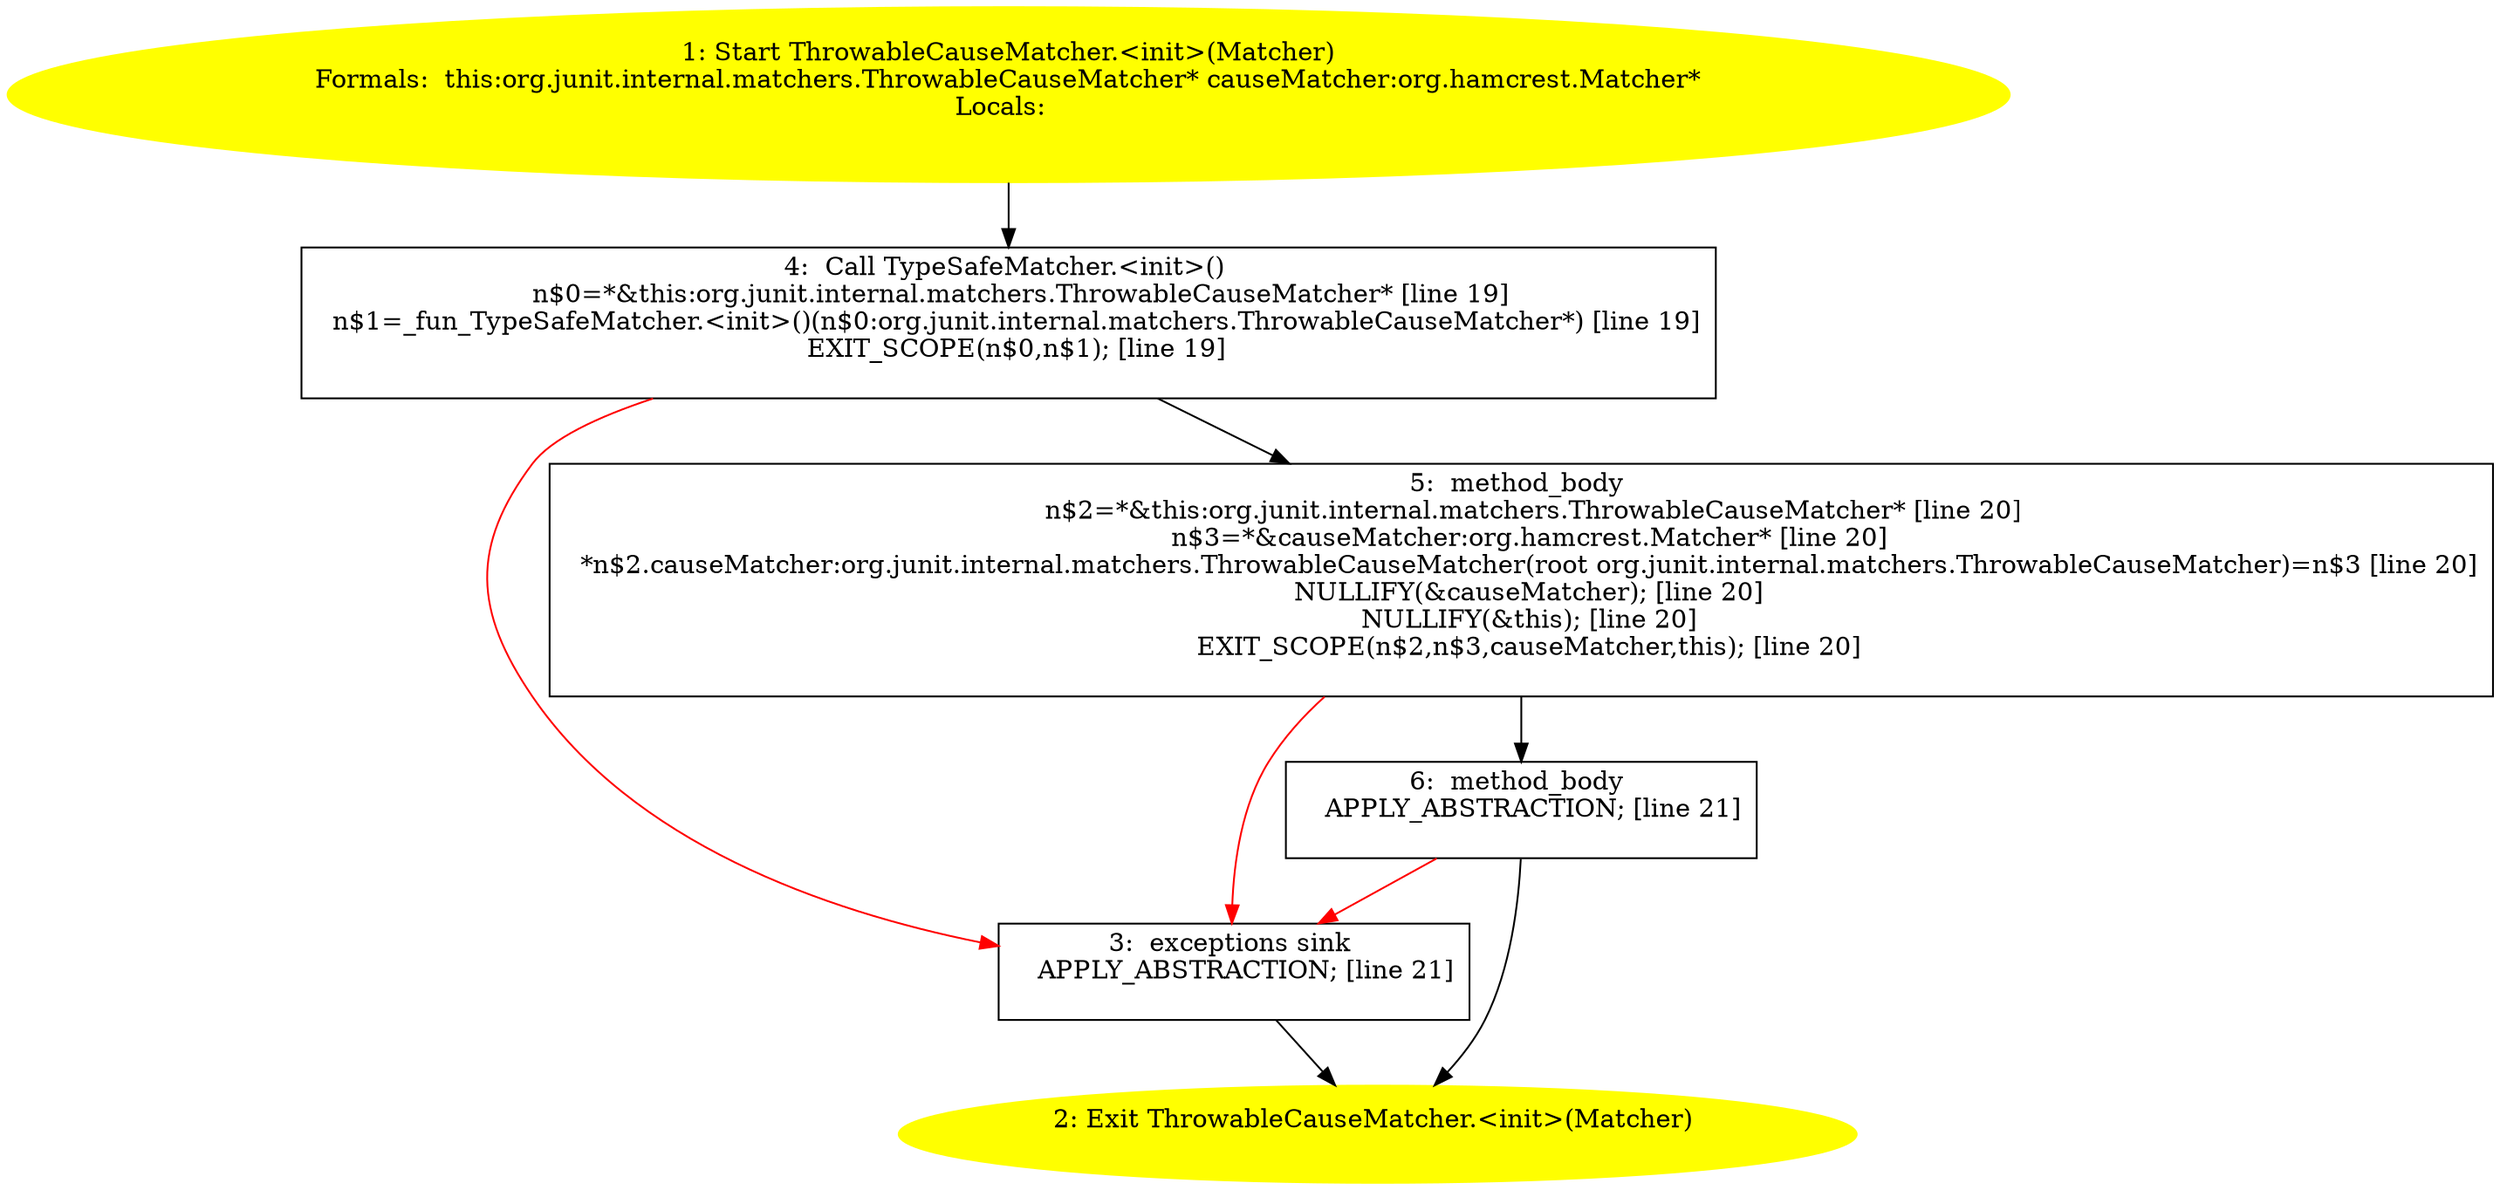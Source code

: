 /* @generated */
digraph cfg {
"org.junit.internal.matchers.ThrowableCauseMatcher.<init>(org.hamcrest.Matcher).ab28c6ce88f7b5f3b1f73950644e0692_1" [label="1: Start ThrowableCauseMatcher.<init>(Matcher)\nFormals:  this:org.junit.internal.matchers.ThrowableCauseMatcher* causeMatcher:org.hamcrest.Matcher*\nLocals:  \n  " color=yellow style=filled]
	

	 "org.junit.internal.matchers.ThrowableCauseMatcher.<init>(org.hamcrest.Matcher).ab28c6ce88f7b5f3b1f73950644e0692_1" -> "org.junit.internal.matchers.ThrowableCauseMatcher.<init>(org.hamcrest.Matcher).ab28c6ce88f7b5f3b1f73950644e0692_4" ;
"org.junit.internal.matchers.ThrowableCauseMatcher.<init>(org.hamcrest.Matcher).ab28c6ce88f7b5f3b1f73950644e0692_2" [label="2: Exit ThrowableCauseMatcher.<init>(Matcher) \n  " color=yellow style=filled]
	

"org.junit.internal.matchers.ThrowableCauseMatcher.<init>(org.hamcrest.Matcher).ab28c6ce88f7b5f3b1f73950644e0692_3" [label="3:  exceptions sink \n   APPLY_ABSTRACTION; [line 21]\n " shape="box"]
	

	 "org.junit.internal.matchers.ThrowableCauseMatcher.<init>(org.hamcrest.Matcher).ab28c6ce88f7b5f3b1f73950644e0692_3" -> "org.junit.internal.matchers.ThrowableCauseMatcher.<init>(org.hamcrest.Matcher).ab28c6ce88f7b5f3b1f73950644e0692_2" ;
"org.junit.internal.matchers.ThrowableCauseMatcher.<init>(org.hamcrest.Matcher).ab28c6ce88f7b5f3b1f73950644e0692_4" [label="4:  Call TypeSafeMatcher.<init>() \n   n$0=*&this:org.junit.internal.matchers.ThrowableCauseMatcher* [line 19]\n  n$1=_fun_TypeSafeMatcher.<init>()(n$0:org.junit.internal.matchers.ThrowableCauseMatcher*) [line 19]\n  EXIT_SCOPE(n$0,n$1); [line 19]\n " shape="box"]
	

	 "org.junit.internal.matchers.ThrowableCauseMatcher.<init>(org.hamcrest.Matcher).ab28c6ce88f7b5f3b1f73950644e0692_4" -> "org.junit.internal.matchers.ThrowableCauseMatcher.<init>(org.hamcrest.Matcher).ab28c6ce88f7b5f3b1f73950644e0692_5" ;
	 "org.junit.internal.matchers.ThrowableCauseMatcher.<init>(org.hamcrest.Matcher).ab28c6ce88f7b5f3b1f73950644e0692_4" -> "org.junit.internal.matchers.ThrowableCauseMatcher.<init>(org.hamcrest.Matcher).ab28c6ce88f7b5f3b1f73950644e0692_3" [color="red" ];
"org.junit.internal.matchers.ThrowableCauseMatcher.<init>(org.hamcrest.Matcher).ab28c6ce88f7b5f3b1f73950644e0692_5" [label="5:  method_body \n   n$2=*&this:org.junit.internal.matchers.ThrowableCauseMatcher* [line 20]\n  n$3=*&causeMatcher:org.hamcrest.Matcher* [line 20]\n  *n$2.causeMatcher:org.junit.internal.matchers.ThrowableCauseMatcher(root org.junit.internal.matchers.ThrowableCauseMatcher)=n$3 [line 20]\n  NULLIFY(&causeMatcher); [line 20]\n  NULLIFY(&this); [line 20]\n  EXIT_SCOPE(n$2,n$3,causeMatcher,this); [line 20]\n " shape="box"]
	

	 "org.junit.internal.matchers.ThrowableCauseMatcher.<init>(org.hamcrest.Matcher).ab28c6ce88f7b5f3b1f73950644e0692_5" -> "org.junit.internal.matchers.ThrowableCauseMatcher.<init>(org.hamcrest.Matcher).ab28c6ce88f7b5f3b1f73950644e0692_6" ;
	 "org.junit.internal.matchers.ThrowableCauseMatcher.<init>(org.hamcrest.Matcher).ab28c6ce88f7b5f3b1f73950644e0692_5" -> "org.junit.internal.matchers.ThrowableCauseMatcher.<init>(org.hamcrest.Matcher).ab28c6ce88f7b5f3b1f73950644e0692_3" [color="red" ];
"org.junit.internal.matchers.ThrowableCauseMatcher.<init>(org.hamcrest.Matcher).ab28c6ce88f7b5f3b1f73950644e0692_6" [label="6:  method_body \n   APPLY_ABSTRACTION; [line 21]\n " shape="box"]
	

	 "org.junit.internal.matchers.ThrowableCauseMatcher.<init>(org.hamcrest.Matcher).ab28c6ce88f7b5f3b1f73950644e0692_6" -> "org.junit.internal.matchers.ThrowableCauseMatcher.<init>(org.hamcrest.Matcher).ab28c6ce88f7b5f3b1f73950644e0692_2" ;
	 "org.junit.internal.matchers.ThrowableCauseMatcher.<init>(org.hamcrest.Matcher).ab28c6ce88f7b5f3b1f73950644e0692_6" -> "org.junit.internal.matchers.ThrowableCauseMatcher.<init>(org.hamcrest.Matcher).ab28c6ce88f7b5f3b1f73950644e0692_3" [color="red" ];
}
